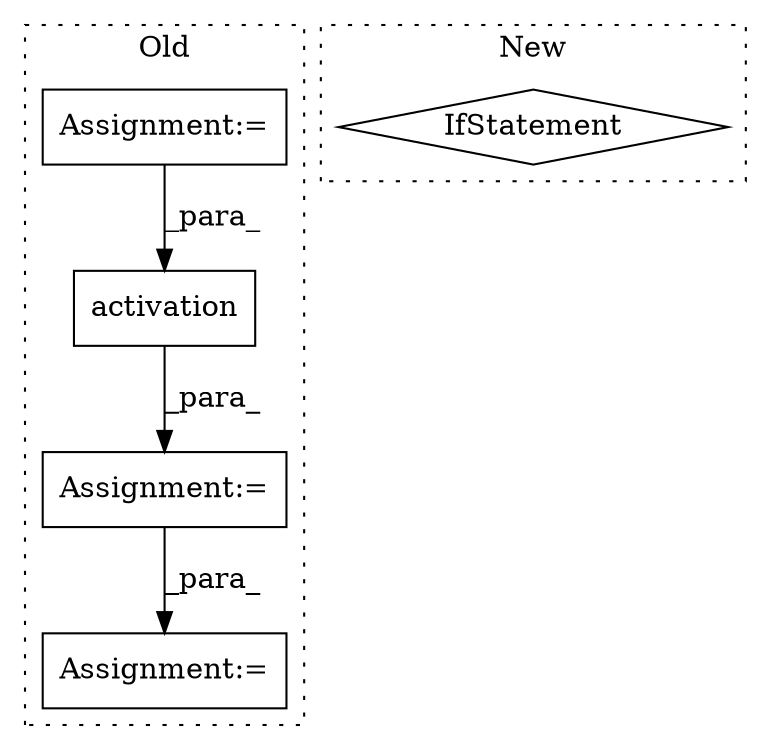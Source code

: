 digraph G {
subgraph cluster0 {
1 [label="activation" a="32" s="2786,2850" l="11,1" shape="box"];
3 [label="Assignment:=" a="7" s="3063" l="1" shape="box"];
4 [label="Assignment:=" a="7" s="2374" l="1" shape="box"];
5 [label="Assignment:=" a="7" s="2780" l="1" shape="box"];
label = "Old";
style="dotted";
}
subgraph cluster1 {
2 [label="IfStatement" a="25" s="3074" l="49" shape="diamond"];
label = "New";
style="dotted";
}
1 -> 5 [label="_para_"];
4 -> 1 [label="_para_"];
5 -> 3 [label="_para_"];
}